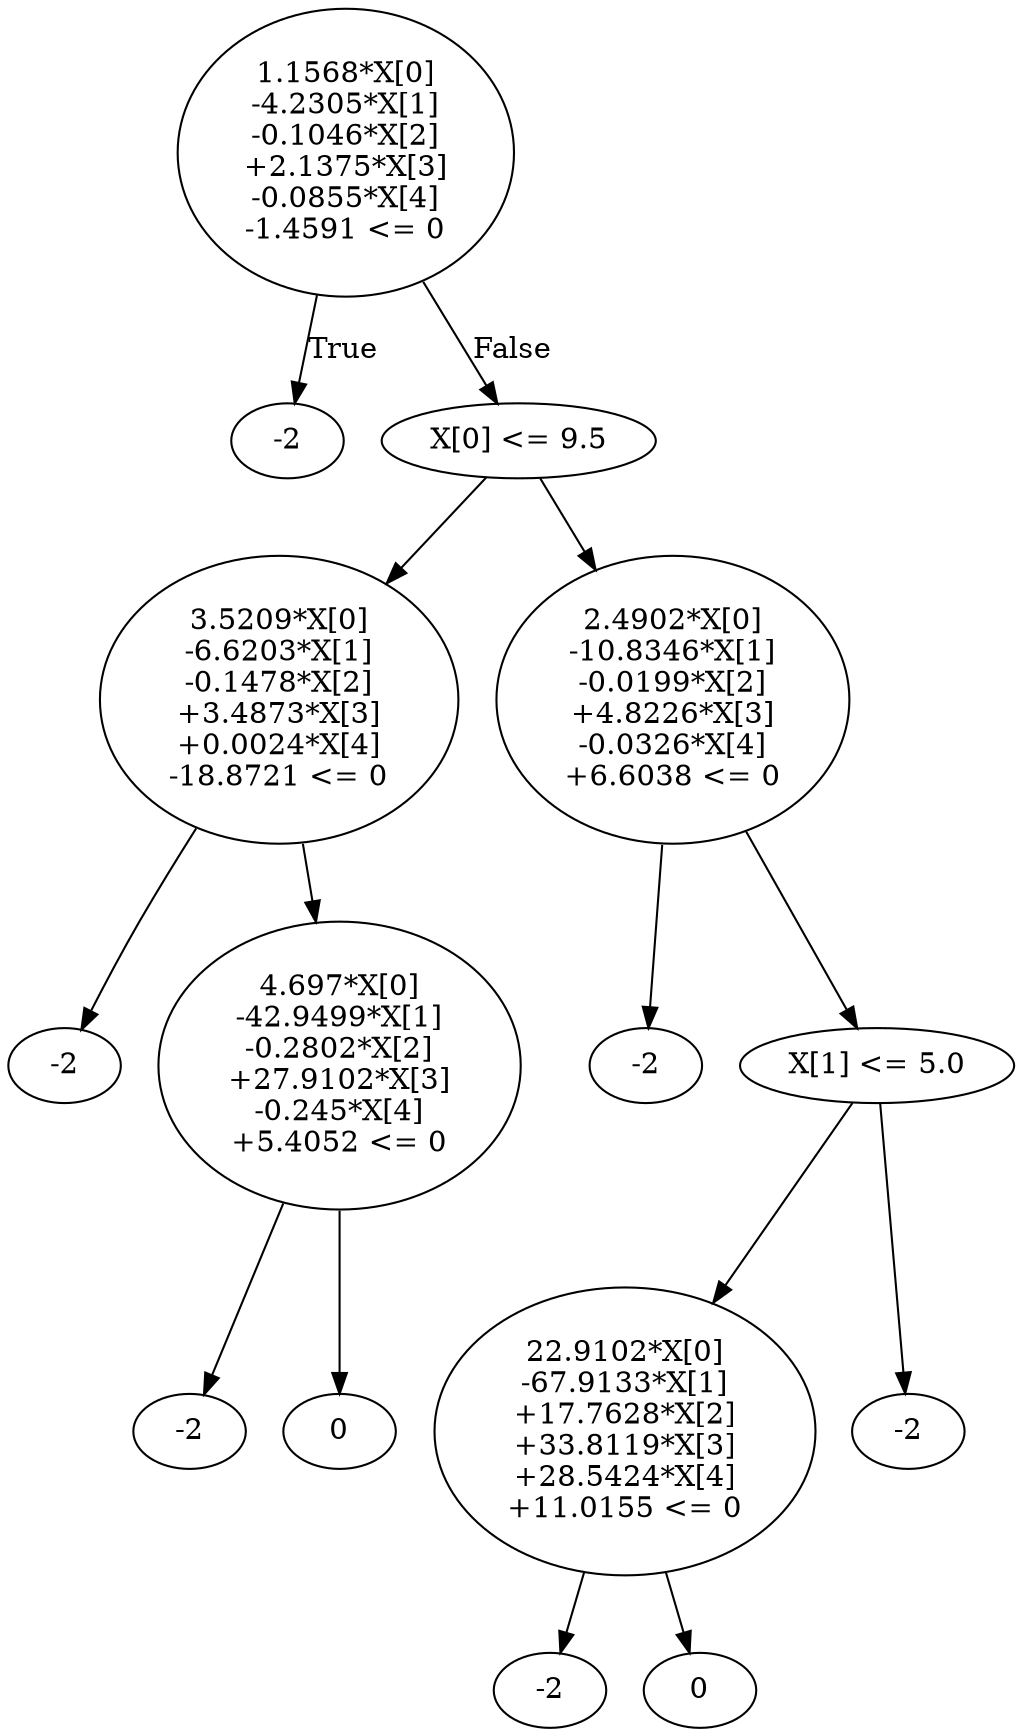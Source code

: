 digraph {
0 [label="1.1568*X[0]
-4.2305*X[1]
-0.1046*X[2]
+2.1375*X[3]
-0.0855*X[4]
-1.4591 <= 0"];
1 [label="-2"];
0 -> 1 [label="True"];
2 [label="X[0] <= 9.5"];
3 [label="3.5209*X[0]
-6.6203*X[1]
-0.1478*X[2]
+3.4873*X[3]
+0.0024*X[4]
-18.8721 <= 0"];
4 [label="-2"];
3 -> 4 [label=""];
5 [label="4.697*X[0]
-42.9499*X[1]
-0.2802*X[2]
+27.9102*X[3]
-0.245*X[4]
+5.4052 <= 0"];
6 [label="-2"];
5 -> 6 [label=""];
7 [label="0"];
5 -> 7 [label=""];
3 -> 5 [label=""];
2 -> 3 [label=""];
8 [label="2.4902*X[0]
-10.8346*X[1]
-0.0199*X[2]
+4.8226*X[3]
-0.0326*X[4]
+6.6038 <= 0"];
9 [label="-2"];
8 -> 9 [label=""];
10 [label="X[1] <= 5.0"];
11 [label="22.9102*X[0]
-67.9133*X[1]
+17.7628*X[2]
+33.8119*X[3]
+28.5424*X[4]
+11.0155 <= 0"];
12 [label="-2"];
11 -> 12 [label=""];
13 [label="0"];
11 -> 13 [label=""];
10 -> 11 [label=""];
14 [label="-2"];
10 -> 14 [label=""];
8 -> 10 [label=""];
2 -> 8 [label=""];
0 -> 2 [label="False"];

}